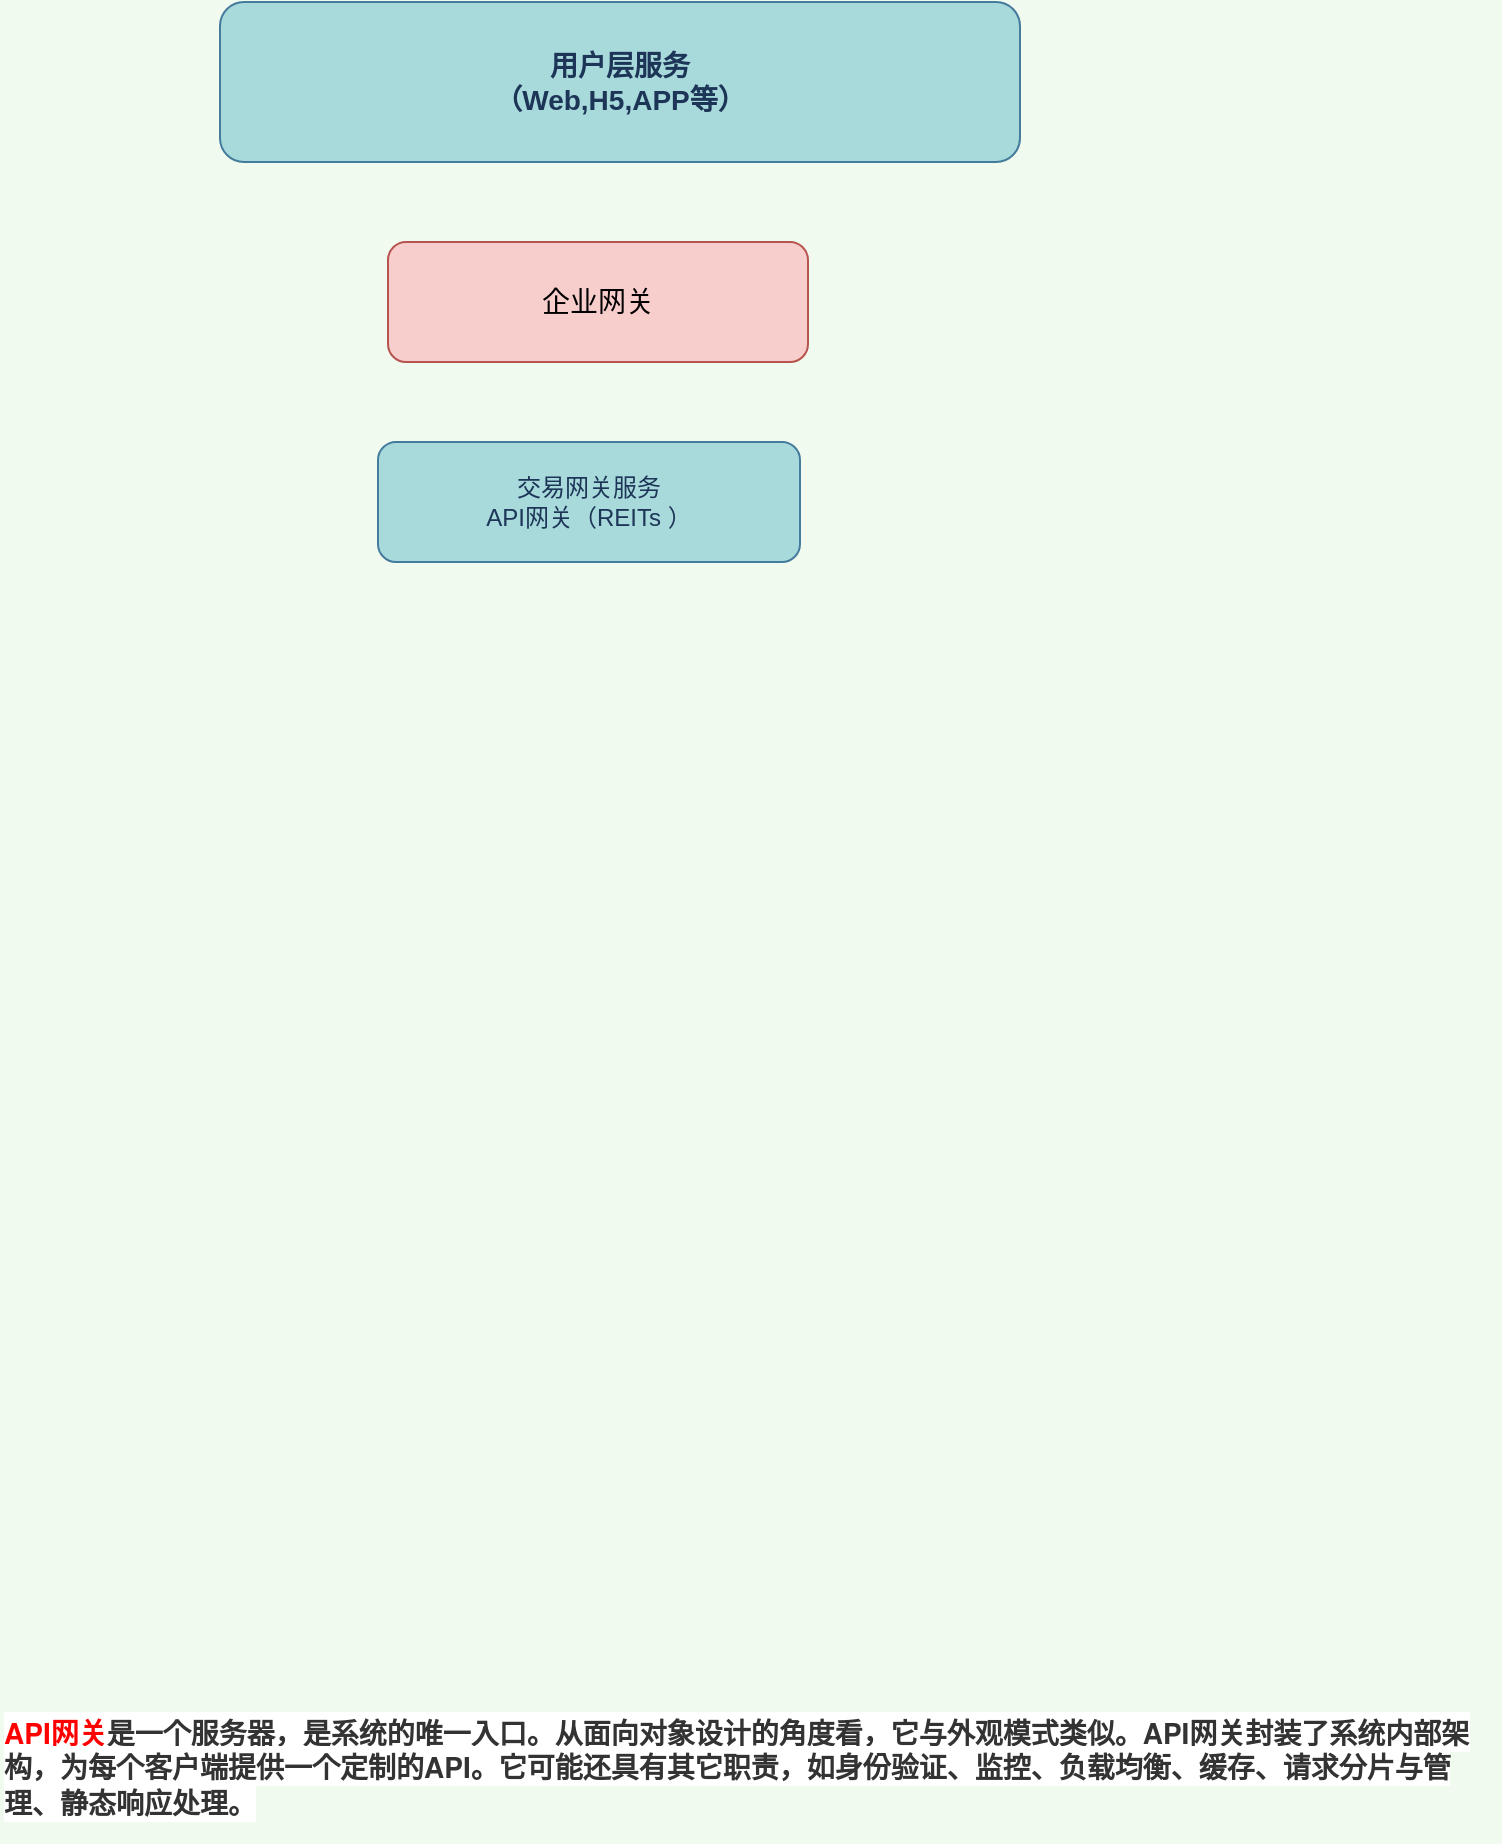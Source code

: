 <mxfile version="13.5.3" type="github">
  <diagram id="YtGcmlx5MdhKh6ri9F74" name="第 1 页">
    <mxGraphModel dx="1038" dy="588" grid="1" gridSize="10" guides="1" tooltips="1" connect="1" arrows="1" fold="1" page="1" pageScale="1" pageWidth="827" pageHeight="1169" background="#F1FAEE" math="0" shadow="0">
      <root>
        <mxCell id="0" />
        <mxCell id="1" parent="0" />
        <mxCell id="OGBte0PvkTn54QuSE-R2-2" value="&lt;font style=&quot;font-size: 14px&quot;&gt;&lt;b&gt;用户层服务&lt;br&gt;（Web,H5,APP等）&lt;/b&gt;&lt;/font&gt;" style="rounded=1;whiteSpace=wrap;html=1;sketch=0;strokeColor=#457B9D;fillColor=#A8DADC;fontColor=#1D3557;" vertex="1" parent="1">
          <mxGeometry x="120" y="40" width="400" height="80" as="geometry" />
        </mxCell>
        <mxCell id="OGBte0PvkTn54QuSE-R2-3" value="&lt;font style=&quot;font-size: 14px&quot;&gt;企业网关&lt;/font&gt;" style="rounded=1;whiteSpace=wrap;html=1;sketch=0;strokeColor=#b85450;fillColor=#f8cecc;" vertex="1" parent="1">
          <mxGeometry x="204" y="160" width="210" height="60" as="geometry" />
        </mxCell>
        <mxCell id="OGBte0PvkTn54QuSE-R2-4" value="交易网关服务&lt;br&gt;API网关（REITs ）" style="rounded=1;whiteSpace=wrap;html=1;sketch=0;strokeColor=#457B9D;fillColor=#A8DADC;fontColor=#1D3557;" vertex="1" parent="1">
          <mxGeometry x="199" y="260" width="211" height="60" as="geometry" />
        </mxCell>
        <mxCell id="OGBte0PvkTn54QuSE-R2-5" value="&lt;span style=&quot;font-family: &amp;#34;helvetica neue&amp;#34; , &amp;#34;helvetica&amp;#34; , &amp;#34;verdana&amp;#34; , &amp;#34;arial&amp;#34; , sans-serif ; font-size: 14px ; font-style: normal ; letter-spacing: normal ; text-align: left ; text-indent: 0px ; text-transform: none ; word-spacing: 0px ; background-color: rgb(255 , 255 , 255) ; display: inline ; float: none&quot;&gt;&lt;b&gt;&lt;font color=&quot;#ff0000&quot;&gt;API网关&lt;/font&gt;&lt;font color=&quot;#333333&quot;&gt;是一个服务器，是系统的唯一入口。从面向对象设计的角度看，它与外观模式类似。API网关封装了系统内部架构，为每个客户端提供一个定制的API。它可能还具有其它职责，如身份验证、监控、负载均衡、缓存、请求分片与管理、静态响应处理。&lt;/font&gt;&lt;/b&gt;&lt;/span&gt;" style="text;whiteSpace=wrap;html=1;fontColor=#1D3557;" vertex="1" parent="1">
          <mxGeometry x="10" y="890" width="750" height="70" as="geometry" />
        </mxCell>
      </root>
    </mxGraphModel>
  </diagram>
</mxfile>
